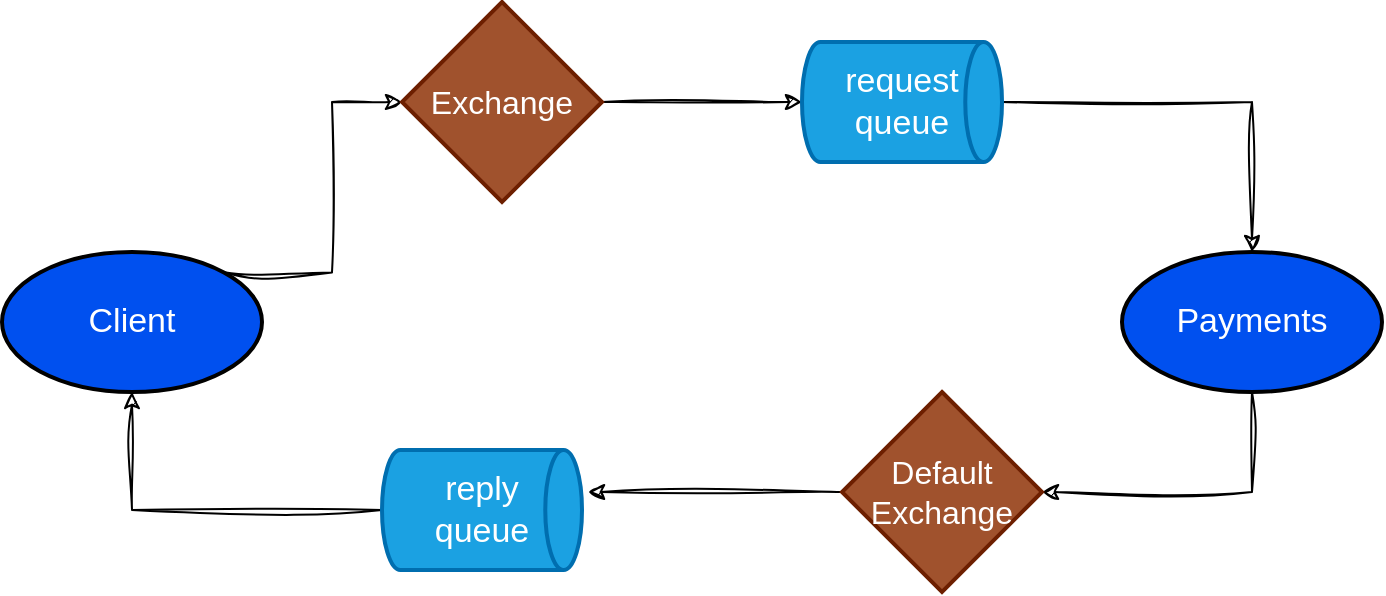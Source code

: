 <mxfile version="21.6.8" type="github">
  <diagram name="Page-1" id="-wxQ_LQYcz2tef6kx1zq">
    <mxGraphModel dx="1194" dy="-462" grid="1" gridSize="10" guides="1" tooltips="1" connect="1" arrows="1" fold="1" page="1" pageScale="1" pageWidth="827" pageHeight="1169" math="0" shadow="0">
      <root>
        <mxCell id="0" />
        <mxCell id="1" parent="0" />
        <mxCell id="Gb1S89gki3emMPddLSo_-25" style="edgeStyle=orthogonalEdgeStyle;rounded=0;sketch=1;hachureGap=4;jiggle=2;curveFitting=1;orthogonalLoop=1;jettySize=auto;html=1;exitX=0.855;exitY=0.145;exitDx=0;exitDy=0;exitPerimeter=0;entryX=0;entryY=0.5;entryDx=0;entryDy=0;entryPerimeter=0;fontFamily=Architects Daughter;fontSource=https%3A%2F%2Ffonts.googleapis.com%2Fcss%3Ffamily%3DArchitects%2BDaughter;fontSize=16;" edge="1" parent="1" source="Gb1S89gki3emMPddLSo_-1" target="Gb1S89gki3emMPddLSo_-2">
          <mxGeometry relative="1" as="geometry" />
        </mxCell>
        <mxCell id="Gb1S89gki3emMPddLSo_-1" value="Client" style="strokeWidth=2;html=1;shape=mxgraph.flowchart.start_1;whiteSpace=wrap;fillColor=#0050ef;strokeColor=default;fontColor=#ffffff;fontSize=17;rounded=0;" vertex="1" parent="1">
          <mxGeometry x="30" y="1320" width="130" height="70" as="geometry" />
        </mxCell>
        <mxCell id="Gb1S89gki3emMPddLSo_-27" style="edgeStyle=orthogonalEdgeStyle;rounded=0;sketch=1;hachureGap=4;jiggle=2;curveFitting=1;orthogonalLoop=1;jettySize=auto;html=1;exitX=1;exitY=0.5;exitDx=0;exitDy=0;exitPerimeter=0;entryX=0;entryY=0.5;entryDx=0;entryDy=0;entryPerimeter=0;fontFamily=Architects Daughter;fontSource=https%3A%2F%2Ffonts.googleapis.com%2Fcss%3Ffamily%3DArchitects%2BDaughter;fontSize=16;" edge="1" parent="1" source="Gb1S89gki3emMPddLSo_-2" target="Gb1S89gki3emMPddLSo_-3">
          <mxGeometry relative="1" as="geometry" />
        </mxCell>
        <mxCell id="Gb1S89gki3emMPddLSo_-2" value="Exchange" style="strokeWidth=2;html=1;shape=mxgraph.flowchart.decision;whiteSpace=wrap;fillColor=#a0522d;strokeColor=#6D1F00;fontColor=#ffffff;fontSize=16;rounded=0;" vertex="1" parent="1">
          <mxGeometry x="230" y="1195" width="100" height="100" as="geometry" />
        </mxCell>
        <mxCell id="Gb1S89gki3emMPddLSo_-28" style="edgeStyle=orthogonalEdgeStyle;rounded=0;sketch=1;hachureGap=4;jiggle=2;curveFitting=1;orthogonalLoop=1;jettySize=auto;html=1;exitX=1;exitY=0.5;exitDx=0;exitDy=0;exitPerimeter=0;fontFamily=Architects Daughter;fontSource=https%3A%2F%2Ffonts.googleapis.com%2Fcss%3Ffamily%3DArchitects%2BDaughter;fontSize=16;" edge="1" parent="1" source="Gb1S89gki3emMPddLSo_-3" target="Gb1S89gki3emMPddLSo_-6">
          <mxGeometry relative="1" as="geometry" />
        </mxCell>
        <mxCell id="Gb1S89gki3emMPddLSo_-3" value="request&lt;br&gt;queue" style="strokeWidth=2;html=1;shape=mxgraph.flowchart.direct_data;whiteSpace=wrap;fillColor=#1ba1e2;fontColor=#ffffff;strokeColor=#006EAF;fontSize=17;rounded=0;" vertex="1" parent="1">
          <mxGeometry x="430" y="1215" width="100" height="60" as="geometry" />
        </mxCell>
        <mxCell id="Gb1S89gki3emMPddLSo_-26" style="edgeStyle=orthogonalEdgeStyle;rounded=0;sketch=1;hachureGap=4;jiggle=2;curveFitting=1;orthogonalLoop=1;jettySize=auto;html=1;exitX=0;exitY=0.5;exitDx=0;exitDy=0;exitPerimeter=0;entryX=0.5;entryY=1;entryDx=0;entryDy=0;entryPerimeter=0;fontFamily=Architects Daughter;fontSource=https%3A%2F%2Ffonts.googleapis.com%2Fcss%3Ffamily%3DArchitects%2BDaughter;fontSize=16;" edge="1" parent="1" source="Gb1S89gki3emMPddLSo_-4" target="Gb1S89gki3emMPddLSo_-1">
          <mxGeometry relative="1" as="geometry" />
        </mxCell>
        <mxCell id="Gb1S89gki3emMPddLSo_-4" value="reply&lt;br&gt;queue" style="strokeWidth=2;html=1;shape=mxgraph.flowchart.direct_data;whiteSpace=wrap;fillColor=#1ba1e2;fontColor=#ffffff;strokeColor=#006EAF;fontSize=17;rounded=0;" vertex="1" parent="1">
          <mxGeometry x="220" y="1419" width="100" height="60" as="geometry" />
        </mxCell>
        <mxCell id="Gb1S89gki3emMPddLSo_-29" style="edgeStyle=orthogonalEdgeStyle;rounded=0;sketch=1;hachureGap=4;jiggle=2;curveFitting=1;orthogonalLoop=1;jettySize=auto;html=1;exitX=0.5;exitY=1;exitDx=0;exitDy=0;exitPerimeter=0;entryX=1;entryY=0.5;entryDx=0;entryDy=0;entryPerimeter=0;fontFamily=Architects Daughter;fontSource=https%3A%2F%2Ffonts.googleapis.com%2Fcss%3Ffamily%3DArchitects%2BDaughter;fontSize=16;" edge="1" parent="1" source="Gb1S89gki3emMPddLSo_-6" target="Gb1S89gki3emMPddLSo_-24">
          <mxGeometry relative="1" as="geometry" />
        </mxCell>
        <mxCell id="Gb1S89gki3emMPddLSo_-6" value="Payments" style="strokeWidth=2;html=1;shape=mxgraph.flowchart.start_1;whiteSpace=wrap;fillColor=#0050ef;strokeColor=default;fontColor=#ffffff;fontSize=17;rounded=0;" vertex="1" parent="1">
          <mxGeometry x="590" y="1320" width="130" height="70" as="geometry" />
        </mxCell>
        <mxCell id="Gb1S89gki3emMPddLSo_-30" style="edgeStyle=orthogonalEdgeStyle;rounded=0;sketch=1;hachureGap=4;jiggle=2;curveFitting=1;orthogonalLoop=1;jettySize=auto;html=1;exitX=0;exitY=0.5;exitDx=0;exitDy=0;exitPerimeter=0;entryX=1.03;entryY=0.35;entryDx=0;entryDy=0;entryPerimeter=0;fontFamily=Architects Daughter;fontSource=https%3A%2F%2Ffonts.googleapis.com%2Fcss%3Ffamily%3DArchitects%2BDaughter;fontSize=16;" edge="1" parent="1" source="Gb1S89gki3emMPddLSo_-24" target="Gb1S89gki3emMPddLSo_-4">
          <mxGeometry relative="1" as="geometry" />
        </mxCell>
        <mxCell id="Gb1S89gki3emMPddLSo_-24" value="Default Exchange" style="strokeWidth=2;html=1;shape=mxgraph.flowchart.decision;whiteSpace=wrap;fillColor=#a0522d;strokeColor=#6D1F00;fontColor=#ffffff;fontSize=16;rounded=0;" vertex="1" parent="1">
          <mxGeometry x="450" y="1390" width="100" height="100" as="geometry" />
        </mxCell>
      </root>
    </mxGraphModel>
  </diagram>
</mxfile>
